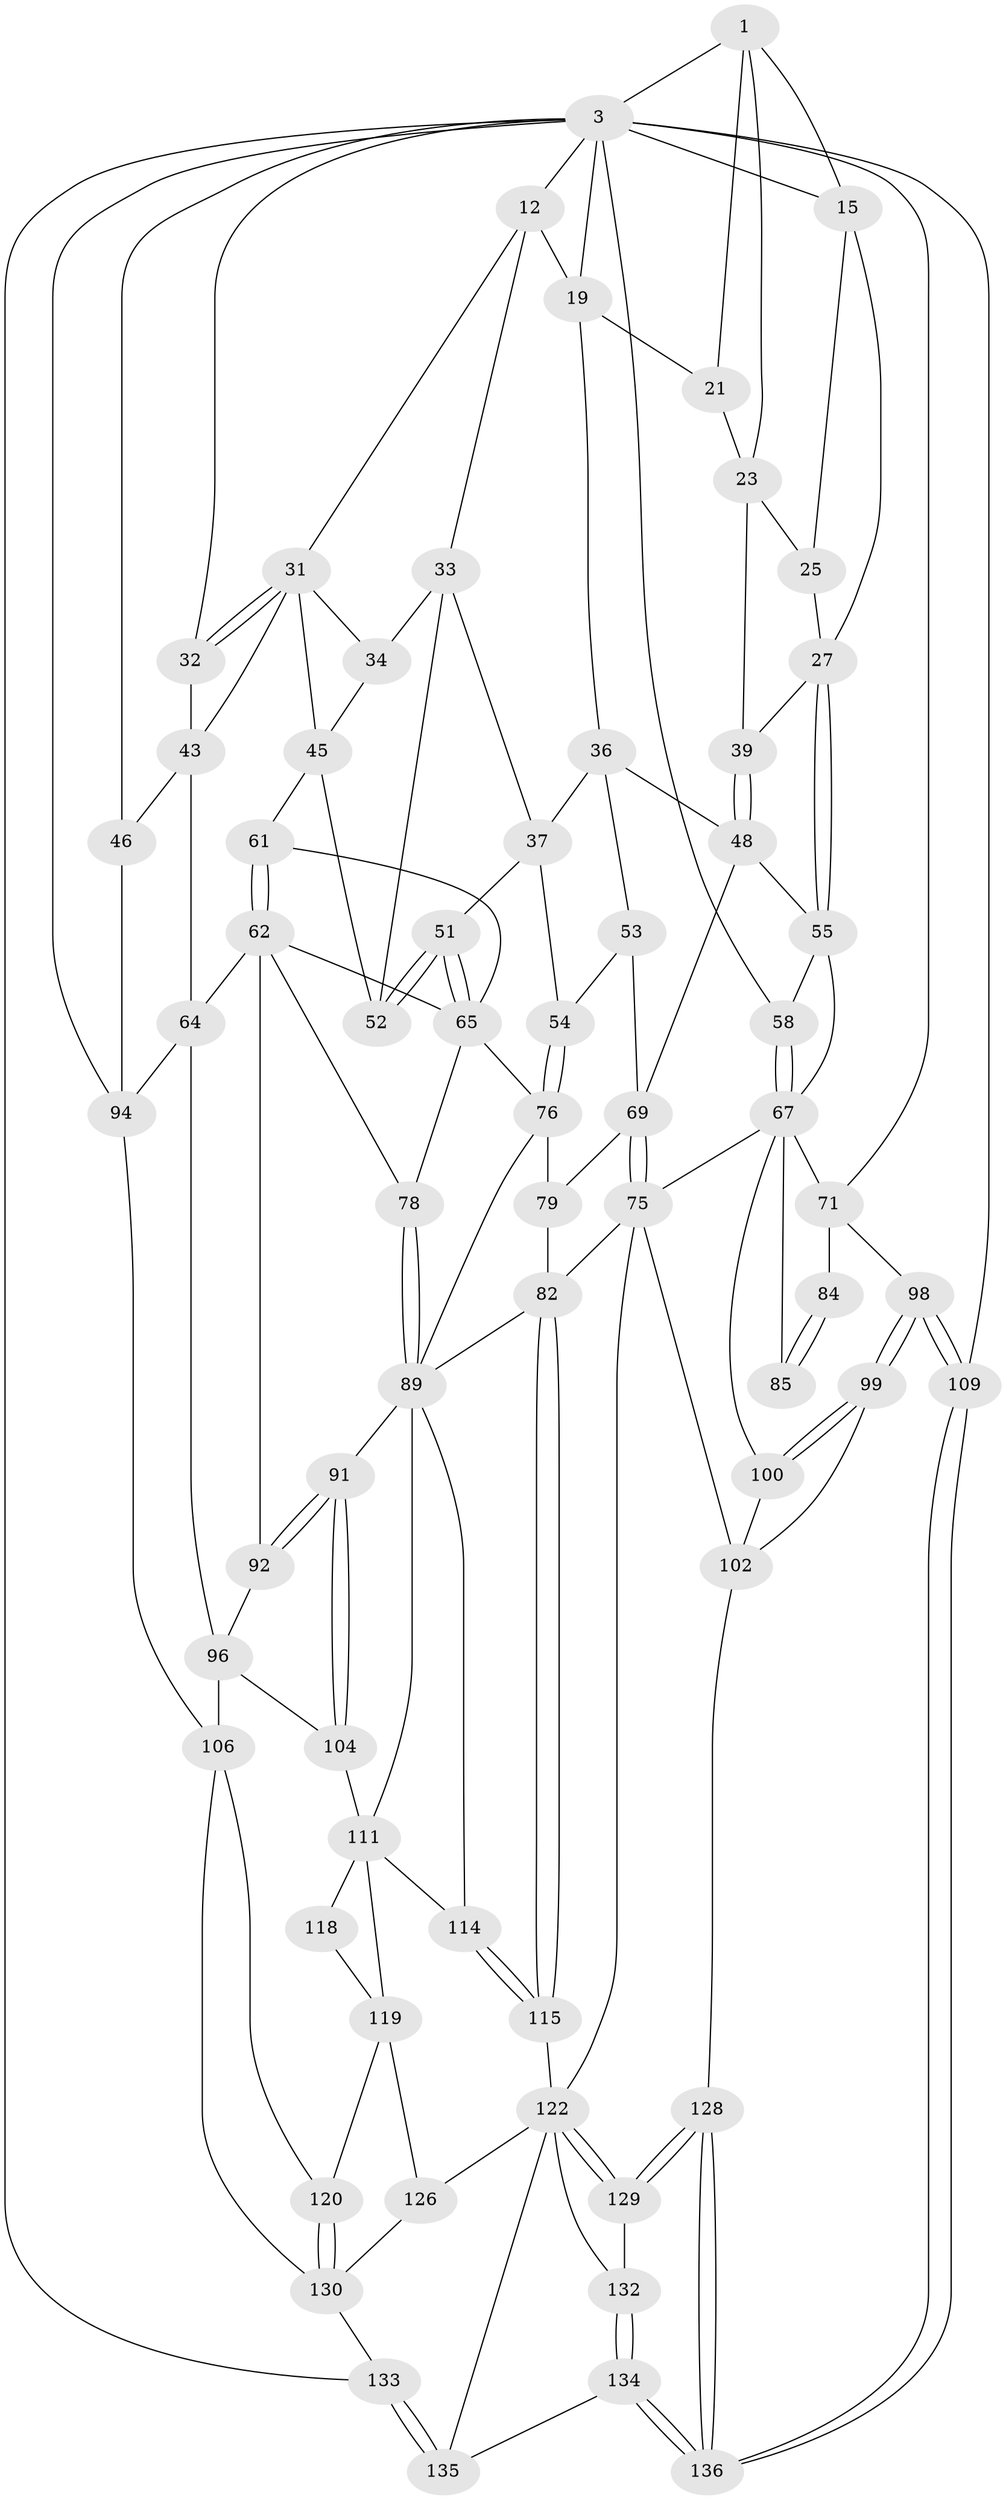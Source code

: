 // original degree distribution, {3: 0.014705882352941176, 4: 0.20588235294117646, 6: 0.19117647058823528, 5: 0.5882352941176471}
// Generated by graph-tools (version 1.1) at 2025/16/03/09/25 04:16:48]
// undirected, 68 vertices, 152 edges
graph export_dot {
graph [start="1"]
  node [color=gray90,style=filled];
  1 [pos="+0.6439902265579425+0",super="+2+8"];
  3 [pos="+1+0",super="+4+29"];
  12 [pos="+0.44893680962658555+0.06858789711095226",super="+13+20"];
  15 [pos="+0.8877169327329996+0.051263169351084444",super="+26+16"];
  19 [pos="+0.4873314128970684+0.1222277232640722",super="+22"];
  21 [pos="+0.6100067245484705+0.15477083303752784"];
  23 [pos="+0.7557830289217754+0.13534668929798313",super="+24"];
  25 [pos="+0.8081434956958922+0.1645630754397276"];
  27 [pos="+0.8746723685044172+0.24939919634216579",super="+28"];
  31 [pos="+0.29847101361234485+0.07735740129338409",super="+35"];
  32 [pos="+0.1042033130999321+0.1460095300943427"];
  33 [pos="+0.3598614642996639+0.1511790291235604",super="+38"];
  34 [pos="+0.3364757728460457+0.14662180900428196",super="+41"];
  36 [pos="+0.5168084350723445+0.21793941010090215",super="+49"];
  37 [pos="+0.48586628835768897+0.23714237133681063",super="+50"];
  39 [pos="+0.6884687420765232+0.2438279379038893"];
  43 [pos="+0.1976832273180571+0.24613373463985413",super="+60+44"];
  45 [pos="+0.2298676444427525+0.25994359291698454",super="+59"];
  46 [pos="+0+0.29980901556275",super="+47"];
  48 [pos="+0.6987061886051854+0.2875792039236376",super="+57"];
  51 [pos="+0.37847914445769565+0.34576814676751705"];
  52 [pos="+0.37887670528227213+0.30556234912460456"];
  53 [pos="+0.5733844525464964+0.34811539417700627"];
  54 [pos="+0.4964620775233745+0.38330721952158264"];
  55 [pos="+0.8785247705752145+0.2667855456891647",super="+56"];
  58 [pos="+0.9025158517458071+0.2851341639174821"];
  61 [pos="+0.23377510453870737+0.28464475205924933"];
  62 [pos="+0.19546664294908725+0.4293396274829095",super="+73+63"];
  64 [pos="+0.07341140853096517+0.43470466578061806",super="+93"];
  65 [pos="+0.36661174467595203+0.36294249428569897",super="+66+77"];
  67 [pos="+0.9203584094219055+0.3956204475013112",super="+68"];
  69 [pos="+0.7057293005358001+0.34361209251240465",super="+70"];
  71 [pos="+1+0.45268549778341616",super="+72+87"];
  75 [pos="+0.7109612436267679+0.5555575077066824",super="+81"];
  76 [pos="+0.49276155192710036+0.44171343691779485",super="+80"];
  78 [pos="+0.35405203533508606+0.48779339875543576"];
  79 [pos="+0.596390337678772+0.543446141253012"];
  82 [pos="+0.6414357385495297+0.6040743441136974",super="+83"];
  84 [pos="+0.9277353380258268+0.4780331852631439",super="+88"];
  85 [pos="+0.903774865967426+0.5403667946568445"];
  89 [pos="+0.36523106060732574+0.5143532518323163",super="+90"];
  91 [pos="+0.3278210701782802+0.5967127680964373"];
  92 [pos="+0.17537735402380766+0.5077258004874031"];
  94 [pos="+0+0.7158147182560781",super="+95"];
  96 [pos="+0.14731421444204915+0.5846509798861691",super="+105+97"];
  98 [pos="+1+0.830238926621133"];
  99 [pos="+1+0.786490771655023"];
  100 [pos="+0.9431885210924127+0.6770631230863641"];
  102 [pos="+0.686824349157081+0.6673252260316347",super="+127"];
  104 [pos="+0.2878217340246057+0.6632001154580266"];
  106 [pos="+0.06477608540883974+0.731158457236788",super="+107+108"];
  109 [pos="+1+1"];
  111 [pos="+0.3792169621066646+0.7339511501469482",super="+117+112"];
  114 [pos="+0.46182638408083615+0.750288395556025"];
  115 [pos="+0.46830274125749105+0.7544248826411356"];
  118 [pos="+0.351789923575928+0.8197329934199107"];
  119 [pos="+0.26565348930345256+0.7692231774669507",super="+121"];
  120 [pos="+0.17006924728380685+0.7865794496563073"];
  122 [pos="+0.5782925002777148+0.8156235070438875",super="+123"];
  126 [pos="+0.33178491959537443+0.8732519462778942"];
  128 [pos="+0.7228888448968073+0.9502861378854925"];
  129 [pos="+0.5974033489318641+0.8619182060766016"];
  130 [pos="+0.1699920563287343+0.8837361679525891",super="+131"];
  132 [pos="+0.5359529971461606+0.9170673910195509"];
  133 [pos="+0+1"];
  134 [pos="+0.5451199622625945+1"];
  135 [pos="+0.36586621128644947+1"];
  136 [pos="+0.7195329399581062+1"];
  1 -- 3 [weight=2];
  1 -- 15 [weight=2];
  1 -- 21;
  1 -- 23;
  3 -- 109 [weight=2];
  3 -- 32;
  3 -- 133;
  3 -- 12 [weight=3];
  3 -- 46;
  3 -- 19;
  3 -- 94;
  3 -- 58;
  3 -- 71;
  3 -- 15;
  12 -- 31;
  12 -- 33;
  12 -- 19;
  15 -- 27;
  15 -- 25;
  19 -- 36;
  19 -- 21;
  21 -- 23;
  23 -- 25;
  23 -- 39;
  25 -- 27;
  27 -- 55;
  27 -- 55;
  27 -- 39;
  31 -- 32;
  31 -- 32;
  31 -- 34;
  31 -- 43;
  31 -- 45;
  32 -- 43;
  33 -- 34 [weight=2];
  33 -- 52;
  33 -- 37;
  34 -- 45;
  36 -- 37;
  36 -- 48;
  36 -- 53;
  37 -- 51;
  37 -- 54;
  39 -- 48;
  39 -- 48;
  43 -- 64;
  43 -- 46 [weight=2];
  45 -- 61;
  45 -- 52;
  46 -- 94;
  48 -- 69;
  48 -- 55;
  51 -- 52;
  51 -- 52;
  51 -- 65;
  51 -- 65;
  53 -- 54;
  53 -- 69;
  54 -- 76;
  54 -- 76;
  55 -- 58;
  55 -- 67;
  58 -- 67;
  58 -- 67;
  61 -- 62;
  61 -- 62;
  61 -- 65;
  62 -- 65;
  62 -- 78;
  62 -- 64;
  62 -- 92;
  64 -- 96;
  64 -- 94;
  65 -- 76;
  65 -- 78;
  67 -- 71;
  67 -- 100;
  67 -- 85;
  67 -- 75;
  69 -- 75;
  69 -- 75;
  69 -- 79;
  71 -- 84 [weight=2];
  71 -- 98;
  75 -- 82;
  75 -- 102;
  75 -- 122;
  76 -- 89;
  76 -- 79;
  78 -- 89;
  78 -- 89;
  79 -- 82;
  82 -- 115;
  82 -- 115;
  82 -- 89;
  84 -- 85 [weight=2];
  84 -- 85;
  89 -- 114;
  89 -- 91;
  89 -- 111;
  91 -- 92;
  91 -- 92;
  91 -- 104;
  91 -- 104;
  92 -- 96;
  94 -- 106;
  96 -- 104;
  96 -- 106 [weight=2];
  98 -- 99;
  98 -- 99;
  98 -- 109;
  98 -- 109;
  99 -- 100;
  99 -- 100;
  99 -- 102;
  100 -- 102;
  102 -- 128;
  104 -- 111;
  106 -- 120;
  106 -- 130;
  109 -- 136;
  109 -- 136;
  111 -- 114;
  111 -- 118 [weight=2];
  111 -- 119;
  114 -- 115;
  114 -- 115;
  115 -- 122;
  118 -- 119;
  119 -- 120;
  119 -- 126;
  120 -- 130;
  120 -- 130;
  122 -- 129;
  122 -- 129;
  122 -- 132;
  122 -- 135;
  122 -- 126;
  126 -- 130;
  128 -- 129;
  128 -- 129;
  128 -- 136;
  128 -- 136;
  129 -- 132;
  130 -- 133;
  132 -- 134;
  132 -- 134;
  133 -- 135;
  133 -- 135;
  134 -- 135;
  134 -- 136;
  134 -- 136;
}

